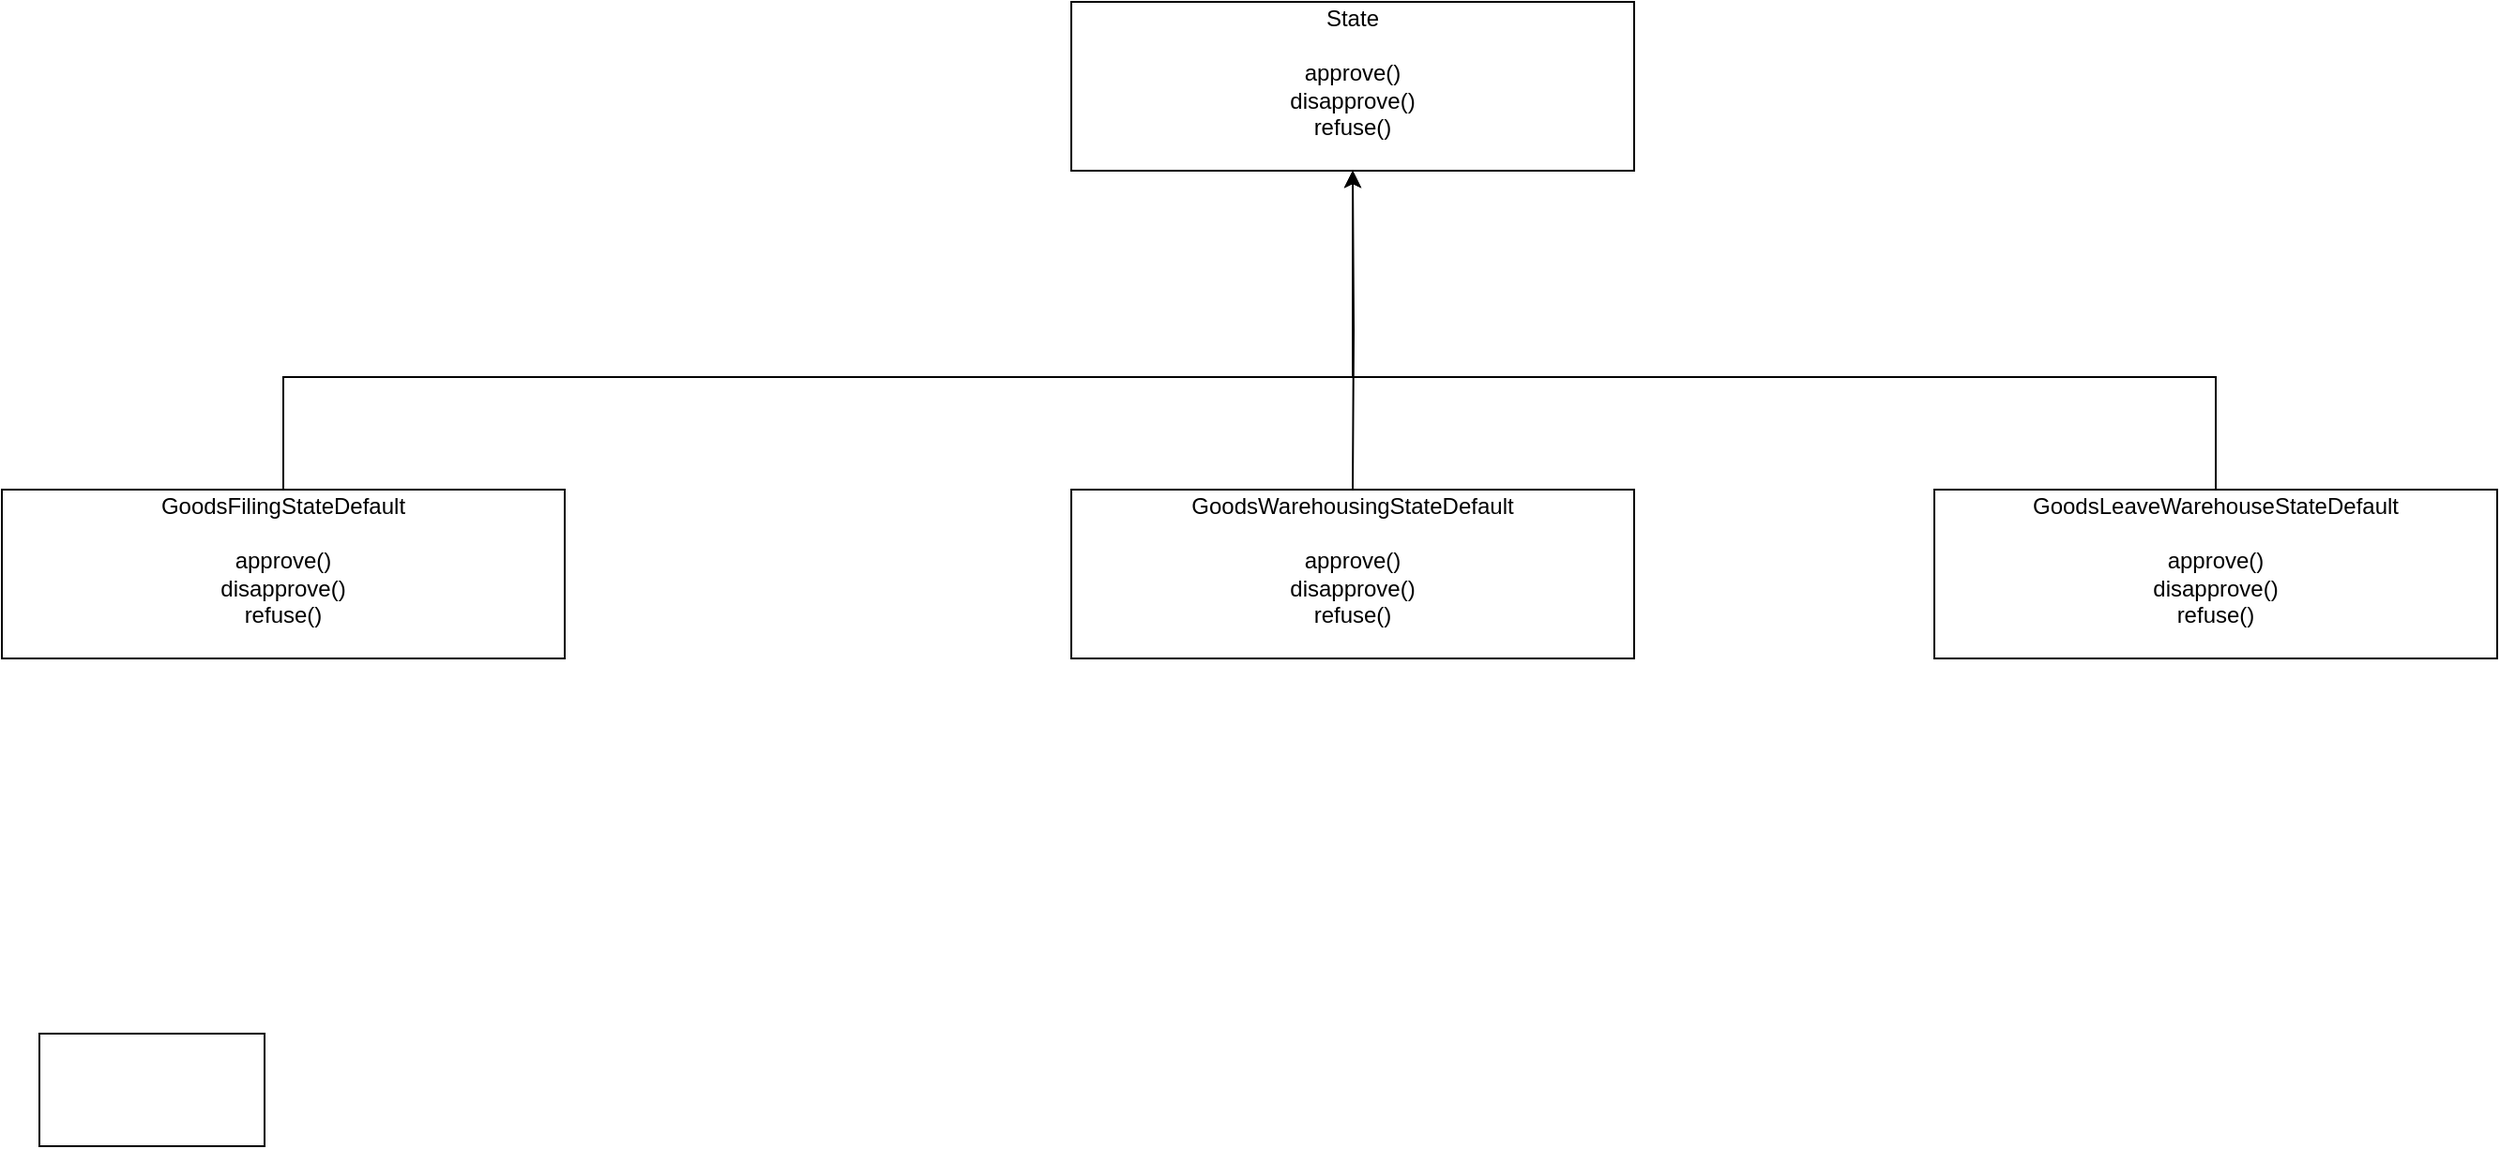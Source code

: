 <mxfile version="18.0.1" type="github">
  <diagram id="jbC2Zt3tx9CFVbumyFda" name="Page-1">
    <mxGraphModel dx="3076" dy="762" grid="1" gridSize="10" guides="1" tooltips="1" connect="1" arrows="1" fold="1" page="1" pageScale="1" pageWidth="1654" pageHeight="2336" math="0" shadow="0">
      <root>
        <mxCell id="0" />
        <mxCell id="1" parent="0" />
        <mxCell id="e7ZBUxs0c7WkvLIj3UUD-1" value="&lt;span style=&quot;background-color: initial;&quot;&gt;State&lt;br&gt;&lt;br&gt;approve()&lt;br&gt;disapprove()&lt;br&gt;refuse()&lt;br&gt;&lt;br&gt;&lt;/span&gt;" style="rounded=0;whiteSpace=wrap;html=1;" vertex="1" parent="1">
          <mxGeometry x="470" y="20" width="300" height="90" as="geometry" />
        </mxCell>
        <mxCell id="e7ZBUxs0c7WkvLIj3UUD-9" style="edgeStyle=orthogonalEdgeStyle;rounded=0;orthogonalLoop=1;jettySize=auto;html=1;entryX=0.5;entryY=1;entryDx=0;entryDy=0;" edge="1" parent="1" target="e7ZBUxs0c7WkvLIj3UUD-1">
          <mxGeometry relative="1" as="geometry">
            <mxPoint x="620" y="280" as="sourcePoint" />
          </mxGeometry>
        </mxCell>
        <mxCell id="e7ZBUxs0c7WkvLIj3UUD-14" value="" style="rounded=0;whiteSpace=wrap;html=1;" vertex="1" parent="1">
          <mxGeometry x="-80" y="570" width="120" height="60" as="geometry" />
        </mxCell>
        <mxCell id="e7ZBUxs0c7WkvLIj3UUD-19" style="edgeStyle=orthogonalEdgeStyle;rounded=0;orthogonalLoop=1;jettySize=auto;html=1;entryX=0.5;entryY=1;entryDx=0;entryDy=0;" edge="1" parent="1" source="e7ZBUxs0c7WkvLIj3UUD-15" target="e7ZBUxs0c7WkvLIj3UUD-1">
          <mxGeometry relative="1" as="geometry">
            <Array as="points">
              <mxPoint x="50" y="220" />
              <mxPoint x="620" y="220" />
            </Array>
          </mxGeometry>
        </mxCell>
        <mxCell id="e7ZBUxs0c7WkvLIj3UUD-15" value="GoodsFilingStateDefault&lt;span style=&quot;background-color: initial;&quot;&gt;&lt;br&gt;&lt;br&gt;approve()&lt;br&gt;disapprove()&lt;br&gt;refuse()&lt;br&gt;&lt;br&gt;&lt;/span&gt;" style="rounded=0;whiteSpace=wrap;html=1;" vertex="1" parent="1">
          <mxGeometry x="-100" y="280" width="300" height="90" as="geometry" />
        </mxCell>
        <mxCell id="e7ZBUxs0c7WkvLIj3UUD-16" value="GoodsWarehousingStateDefault&lt;span style=&quot;background-color: initial;&quot;&gt;&lt;br&gt;&lt;br&gt;approve()&lt;br&gt;disapprove()&lt;br&gt;refuse()&lt;br&gt;&lt;br&gt;&lt;/span&gt;" style="rounded=0;whiteSpace=wrap;html=1;" vertex="1" parent="1">
          <mxGeometry x="470" y="280" width="300" height="90" as="geometry" />
        </mxCell>
        <mxCell id="e7ZBUxs0c7WkvLIj3UUD-18" style="edgeStyle=orthogonalEdgeStyle;rounded=0;orthogonalLoop=1;jettySize=auto;html=1;entryX=0.5;entryY=1;entryDx=0;entryDy=0;" edge="1" parent="1" source="e7ZBUxs0c7WkvLIj3UUD-17" target="e7ZBUxs0c7WkvLIj3UUD-1">
          <mxGeometry relative="1" as="geometry">
            <Array as="points">
              <mxPoint x="1080" y="220" />
              <mxPoint x="620" y="220" />
            </Array>
          </mxGeometry>
        </mxCell>
        <mxCell id="e7ZBUxs0c7WkvLIj3UUD-17" value="GoodsLeaveWarehouseStateDefault&lt;span style=&quot;background-color: initial;&quot;&gt;&lt;br&gt;&lt;br&gt;approve()&lt;br&gt;disapprove()&lt;br&gt;refuse()&lt;br&gt;&lt;br&gt;&lt;/span&gt;" style="rounded=0;whiteSpace=wrap;html=1;" vertex="1" parent="1">
          <mxGeometry x="930" y="280" width="300" height="90" as="geometry" />
        </mxCell>
      </root>
    </mxGraphModel>
  </diagram>
</mxfile>
